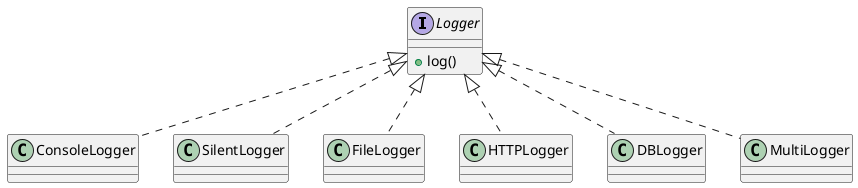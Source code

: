 @startuml
'La ventaja de tener una interfaz comun es que son reemplazables. Si todos comparten la misma interfaz
'se puede cambiar el comportamiento de todos los objetos que la implementan de una sola vez.
interface Logger{
    +log()
}
class ConsoleLogger implements Logger
class SilentLogger implements Logger
class FileLogger implements Logger
class HTTPLogger implements Logger
class DBLogger implements Logger
class MultiLogger implements Logger


@enduml
